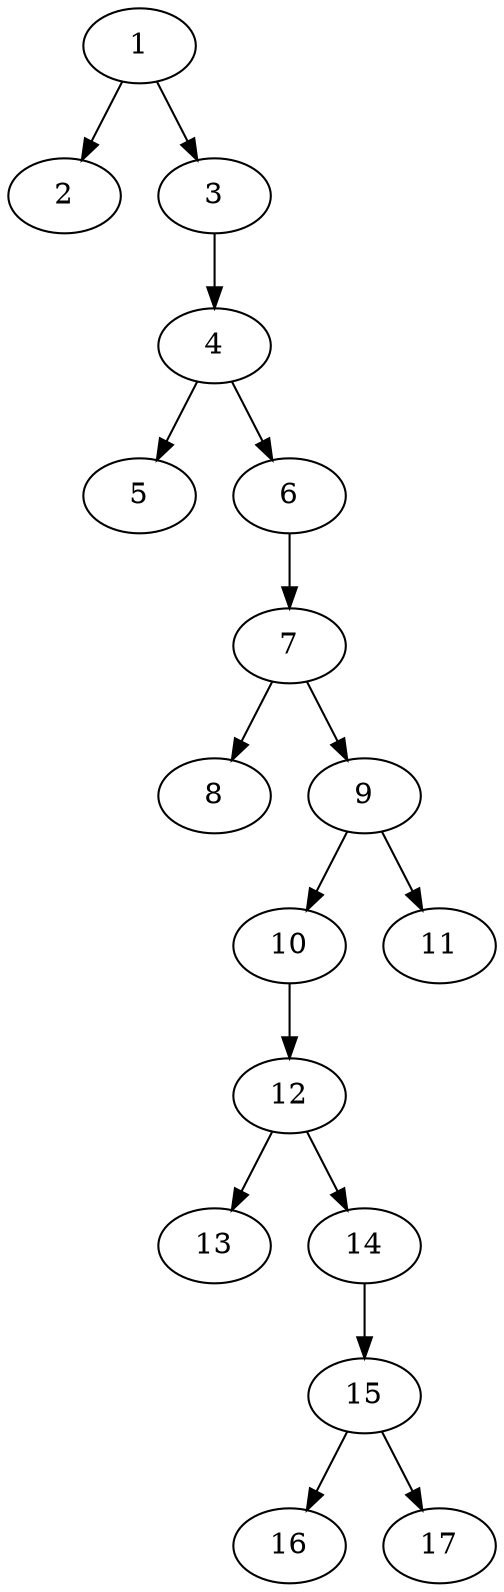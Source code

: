 // DAG (tier=1-easy, mode=compute, n=17, ccr=0.294, fat=0.377, density=0.313, regular=0.676, jump=0.032, mindata=262144, maxdata=2097152)
// DAG automatically generated by daggen at Sun Aug 24 16:33:32 2025
// /home/ermia/Project/Environments/daggen/bin/daggen --dot --ccr 0.294 --fat 0.377 --regular 0.676 --density 0.313 --jump 0.032 --mindata 262144 --maxdata 2097152 -n 17 
digraph G {
  1 [size="2415480687311218", alpha="0.19", expect_size="1207740343655609"]
  1 -> 2 [size ="1362385436672"]
  1 -> 3 [size ="1362385436672"]
  2 [size="1240449657977938", alpha="0.00", expect_size="620224828988969"]
  3 [size="11522983443110872", alpha="0.19", expect_size="5761491721555436"]
  3 -> 4 [size ="4896396935168"]
  4 [size="32778153200635528", alpha="0.07", expect_size="16389076600317764"]
  4 -> 5 [size ="27603519930368"]
  4 -> 6 [size ="27603519930368"]
  5 [size="4573502433094795264", alpha="0.20", expect_size="2286751216547397632"]
  6 [size="18598962970187064", alpha="0.02", expect_size="9299481485093532"]
  6 -> 7 [size ="9966505164800"]
  7 [size="88232510450506", alpha="0.06", expect_size="44116255225253"]
  7 -> 8 [size ="1853043507200"]
  7 -> 9 [size ="1853043507200"]
  8 [size="24496375109917324", alpha="0.16", expect_size="12248187554958662"]
  9 [size="124018579757596672", alpha="0.05", expect_size="62009289878798336"]
  9 -> 10 [size ="1989517770752"]
  9 -> 11 [size ="1989517770752"]
  10 [size="17464100134136808", alpha="0.15", expect_size="8732050067068404"]
  10 -> 12 [size ="10428927180800"]
  11 [size="268503036944122", alpha="0.08", expect_size="134251518472061"]
  12 [size="2700950313631744000", alpha="0.08", expect_size="1350475156815872000"]
  12 -> 13 [size ="15515569356800"]
  12 -> 14 [size ="15515569356800"]
  13 [size="21432170562407728", alpha="0.18", expect_size="10716085281203864"]
  14 [size="21850768821982884", alpha="0.14", expect_size="10925384410991442"]
  14 -> 15 [size ="14154945527808"]
  15 [size="351202448985030656", alpha="0.19", expect_size="175601224492515328"]
  15 -> 16 [size ="3982248378368"]
  15 -> 17 [size ="3982248378368"]
  16 [size="239329971449503", alpha="0.11", expect_size="119664985724751"]
  17 [size="588409650645862", alpha="0.03", expect_size="294204825322931"]
}